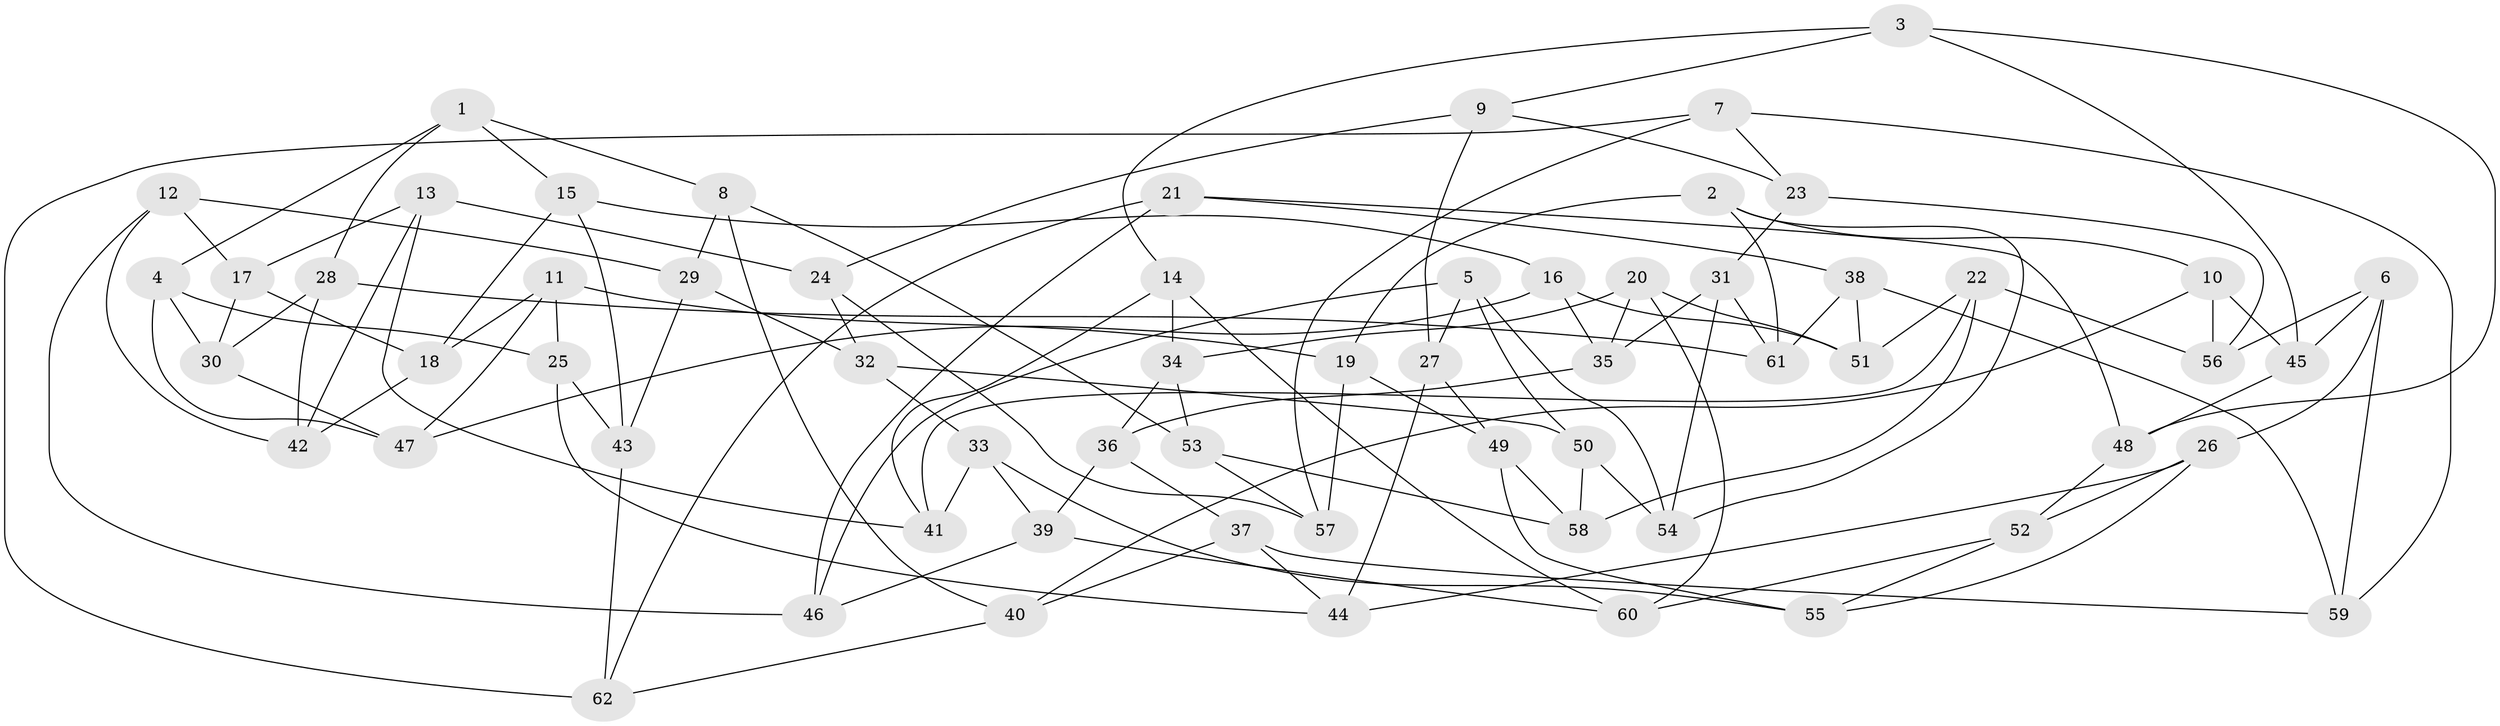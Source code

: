 // coarse degree distribution, {8: 0.2777777777777778, 7: 0.16666666666666666, 9: 0.05555555555555555, 4: 0.2222222222222222, 5: 0.2222222222222222, 6: 0.05555555555555555}
// Generated by graph-tools (version 1.1) at 2025/20/03/04/25 18:20:34]
// undirected, 62 vertices, 124 edges
graph export_dot {
graph [start="1"]
  node [color=gray90,style=filled];
  1;
  2;
  3;
  4;
  5;
  6;
  7;
  8;
  9;
  10;
  11;
  12;
  13;
  14;
  15;
  16;
  17;
  18;
  19;
  20;
  21;
  22;
  23;
  24;
  25;
  26;
  27;
  28;
  29;
  30;
  31;
  32;
  33;
  34;
  35;
  36;
  37;
  38;
  39;
  40;
  41;
  42;
  43;
  44;
  45;
  46;
  47;
  48;
  49;
  50;
  51;
  52;
  53;
  54;
  55;
  56;
  57;
  58;
  59;
  60;
  61;
  62;
  1 -- 15;
  1 -- 4;
  1 -- 28;
  1 -- 8;
  2 -- 54;
  2 -- 10;
  2 -- 19;
  2 -- 61;
  3 -- 9;
  3 -- 14;
  3 -- 45;
  3 -- 48;
  4 -- 47;
  4 -- 25;
  4 -- 30;
  5 -- 54;
  5 -- 50;
  5 -- 46;
  5 -- 27;
  6 -- 26;
  6 -- 45;
  6 -- 59;
  6 -- 56;
  7 -- 57;
  7 -- 23;
  7 -- 59;
  7 -- 62;
  8 -- 29;
  8 -- 53;
  8 -- 40;
  9 -- 27;
  9 -- 24;
  9 -- 23;
  10 -- 56;
  10 -- 45;
  10 -- 40;
  11 -- 25;
  11 -- 47;
  11 -- 19;
  11 -- 18;
  12 -- 42;
  12 -- 29;
  12 -- 17;
  12 -- 46;
  13 -- 42;
  13 -- 41;
  13 -- 24;
  13 -- 17;
  14 -- 34;
  14 -- 60;
  14 -- 41;
  15 -- 16;
  15 -- 18;
  15 -- 43;
  16 -- 47;
  16 -- 35;
  16 -- 51;
  17 -- 30;
  17 -- 18;
  18 -- 42;
  19 -- 57;
  19 -- 49;
  20 -- 60;
  20 -- 35;
  20 -- 34;
  20 -- 51;
  21 -- 46;
  21 -- 62;
  21 -- 48;
  21 -- 38;
  22 -- 56;
  22 -- 58;
  22 -- 41;
  22 -- 51;
  23 -- 31;
  23 -- 56;
  24 -- 57;
  24 -- 32;
  25 -- 44;
  25 -- 43;
  26 -- 55;
  26 -- 44;
  26 -- 52;
  27 -- 49;
  27 -- 44;
  28 -- 61;
  28 -- 30;
  28 -- 42;
  29 -- 43;
  29 -- 32;
  30 -- 47;
  31 -- 54;
  31 -- 35;
  31 -- 61;
  32 -- 50;
  32 -- 33;
  33 -- 55;
  33 -- 41;
  33 -- 39;
  34 -- 53;
  34 -- 36;
  35 -- 36;
  36 -- 37;
  36 -- 39;
  37 -- 59;
  37 -- 40;
  37 -- 44;
  38 -- 59;
  38 -- 61;
  38 -- 51;
  39 -- 46;
  39 -- 60;
  40 -- 62;
  43 -- 62;
  45 -- 48;
  48 -- 52;
  49 -- 55;
  49 -- 58;
  50 -- 54;
  50 -- 58;
  52 -- 55;
  52 -- 60;
  53 -- 57;
  53 -- 58;
}
